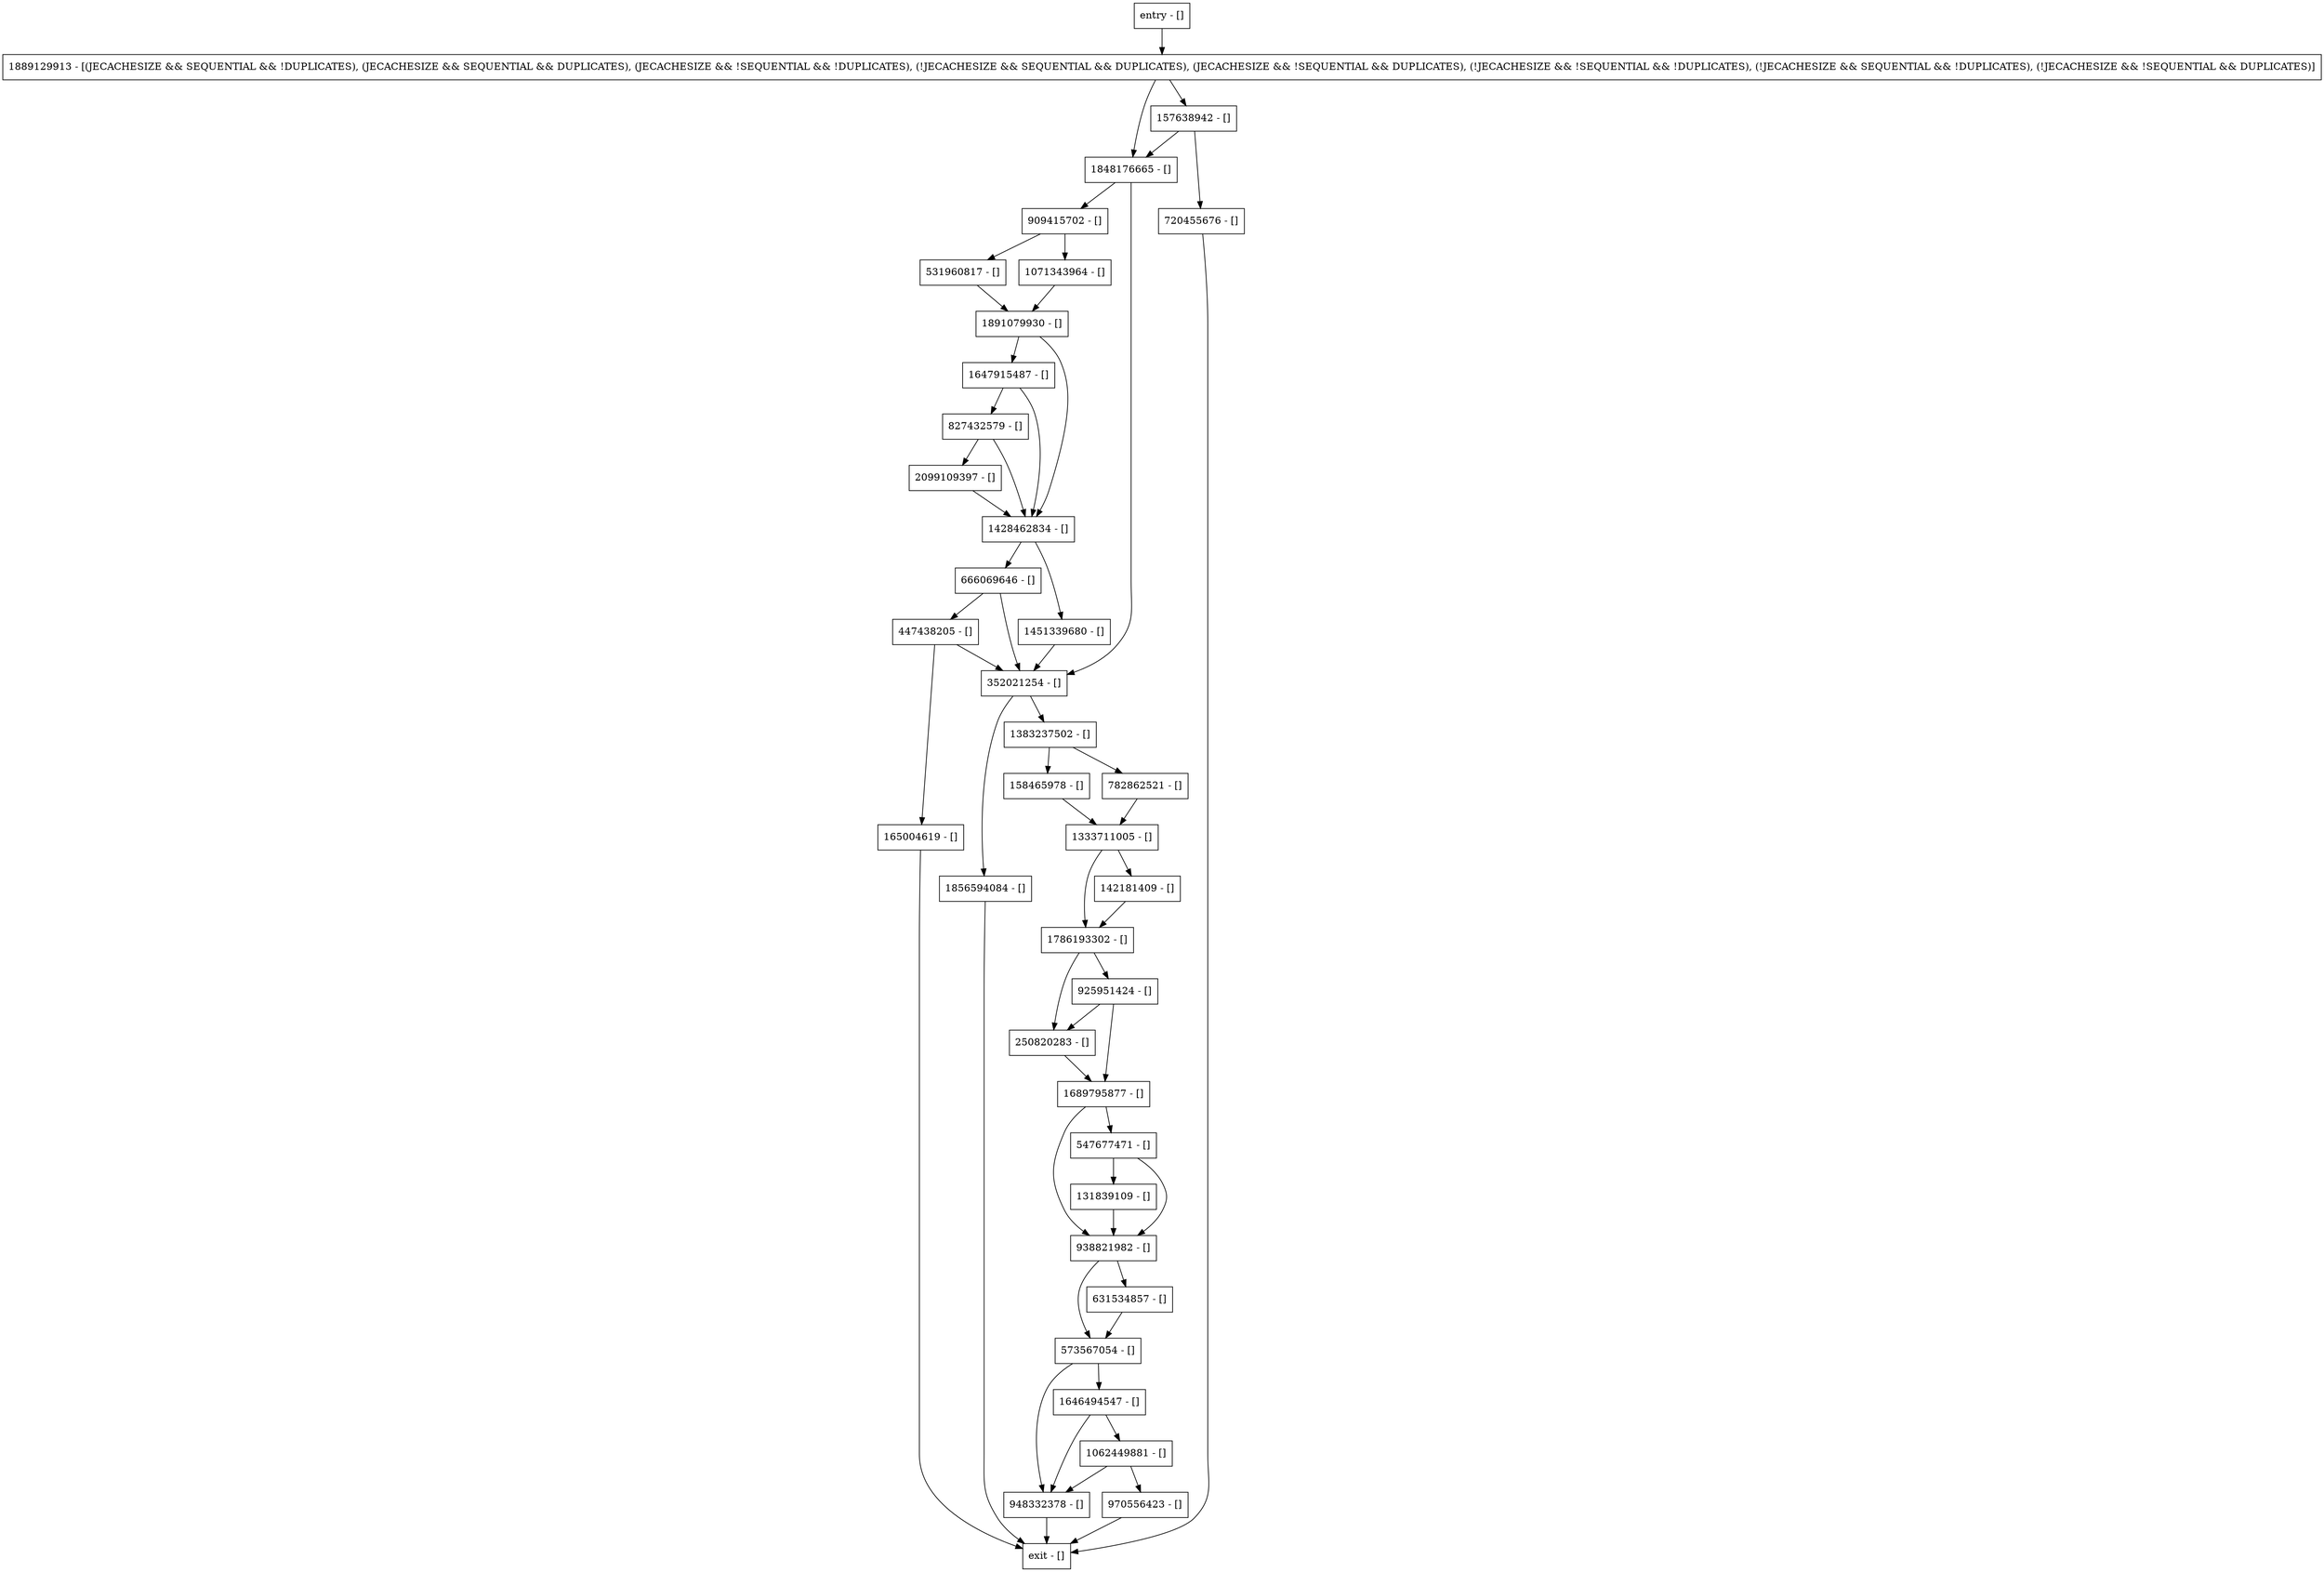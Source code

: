digraph insertEntry1 {
node [shape=record];
1786193302 [label="1786193302 - []"];
1891079930 [label="1891079930 - []"];
1856594084 [label="1856594084 - []"];
573567054 [label="573567054 - []"];
250820283 [label="250820283 - []"];
447438205 [label="447438205 - []"];
1428462834 [label="1428462834 - []"];
970556423 [label="970556423 - []"];
1848176665 [label="1848176665 - []"];
1333711005 [label="1333711005 - []"];
1889129913 [label="1889129913 - [(JECACHESIZE && SEQUENTIAL && !DUPLICATES), (JECACHESIZE && SEQUENTIAL && DUPLICATES), (JECACHESIZE && !SEQUENTIAL && !DUPLICATES), (!JECACHESIZE && SEQUENTIAL && DUPLICATES), (JECACHESIZE && !SEQUENTIAL && DUPLICATES), (!JECACHESIZE && !SEQUENTIAL && !DUPLICATES), (!JECACHESIZE && SEQUENTIAL && !DUPLICATES), (!JECACHESIZE && !SEQUENTIAL && DUPLICATES)]"];
1689795877 [label="1689795877 - []"];
131839109 [label="131839109 - []"];
142181409 [label="142181409 - []"];
547677471 [label="547677471 - []"];
2099109397 [label="2099109397 - []"];
925951424 [label="925951424 - []"];
909415702 [label="909415702 - []"];
1647915487 [label="1647915487 - []"];
666069646 [label="666069646 - []"];
1451339680 [label="1451339680 - []"];
938821982 [label="938821982 - []"];
352021254 [label="352021254 - []"];
827432579 [label="827432579 - []"];
631534857 [label="631534857 - []"];
720455676 [label="720455676 - []"];
1071343964 [label="1071343964 - []"];
entry [label="entry - []"];
exit [label="exit - []"];
531960817 [label="531960817 - []"];
165004619 [label="165004619 - []"];
157638942 [label="157638942 - []"];
1646494547 [label="1646494547 - []"];
1383237502 [label="1383237502 - []"];
158465978 [label="158465978 - []"];
948332378 [label="948332378 - []"];
782862521 [label="782862521 - []"];
1062449881 [label="1062449881 - []"];
entry;
exit;
1786193302 -> 250820283;
1786193302 -> 925951424;
1891079930 -> 1428462834;
1891079930 -> 1647915487;
1856594084 -> exit;
573567054 -> 1646494547;
573567054 -> 948332378;
250820283 -> 1689795877;
447438205 -> 165004619;
447438205 -> 352021254;
1428462834 -> 666069646;
1428462834 -> 1451339680;
970556423 -> exit;
1848176665 -> 352021254;
1848176665 -> 909415702;
1333711005 -> 1786193302;
1333711005 -> 142181409;
1889129913 -> 157638942;
1889129913 -> 1848176665;
1689795877 -> 547677471;
1689795877 -> 938821982;
131839109 -> 938821982;
142181409 -> 1786193302;
547677471 -> 131839109;
547677471 -> 938821982;
2099109397 -> 1428462834;
925951424 -> 1689795877;
925951424 -> 250820283;
909415702 -> 531960817;
909415702 -> 1071343964;
1647915487 -> 827432579;
1647915487 -> 1428462834;
666069646 -> 447438205;
666069646 -> 352021254;
1451339680 -> 352021254;
938821982 -> 573567054;
938821982 -> 631534857;
352021254 -> 1383237502;
352021254 -> 1856594084;
827432579 -> 2099109397;
827432579 -> 1428462834;
631534857 -> 573567054;
720455676 -> exit;
1071343964 -> 1891079930;
entry -> 1889129913;
531960817 -> 1891079930;
165004619 -> exit;
157638942 -> 1848176665;
157638942 -> 720455676;
1646494547 -> 948332378;
1646494547 -> 1062449881;
1383237502 -> 158465978;
1383237502 -> 782862521;
158465978 -> 1333711005;
948332378 -> exit;
782862521 -> 1333711005;
1062449881 -> 948332378;
1062449881 -> 970556423;
}
